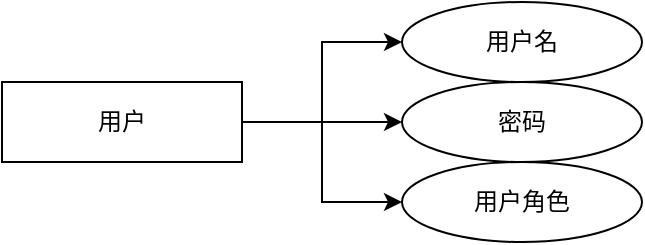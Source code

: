 <mxfile version="13.3.1" type="device"><diagram id="90kpJnputP8Y1Mm1ZpzZ" name="第 1 页"><mxGraphModel dx="1426" dy="875" grid="1" gridSize="10" guides="1" tooltips="1" connect="1" arrows="1" fold="1" page="1" pageScale="1" pageWidth="827" pageHeight="1169" math="0" shadow="0"><root><mxCell id="0"/><mxCell id="1" parent="0"/><mxCell id="opub9gQHOUpn-drXG0sh-2" style="edgeStyle=orthogonalEdgeStyle;rounded=0;orthogonalLoop=1;jettySize=auto;html=1;exitX=1;exitY=0.5;exitDx=0;exitDy=0;entryX=0;entryY=0.5;entryDx=0;entryDy=0;" edge="1" parent="1" source="opub9gQHOUpn-drXG0sh-8" target="opub9gQHOUpn-drXG0sh-9"><mxGeometry relative="1" as="geometry"/></mxCell><mxCell id="opub9gQHOUpn-drXG0sh-3" style="edgeStyle=orthogonalEdgeStyle;rounded=0;orthogonalLoop=1;jettySize=auto;html=1;exitX=1;exitY=0.5;exitDx=0;exitDy=0;entryX=0;entryY=0.5;entryDx=0;entryDy=0;" edge="1" parent="1" source="opub9gQHOUpn-drXG0sh-8" target="opub9gQHOUpn-drXG0sh-10"><mxGeometry relative="1" as="geometry"/></mxCell><mxCell id="opub9gQHOUpn-drXG0sh-4" style="edgeStyle=orthogonalEdgeStyle;rounded=0;orthogonalLoop=1;jettySize=auto;html=1;exitX=1;exitY=0.5;exitDx=0;exitDy=0;entryX=0;entryY=0.5;entryDx=0;entryDy=0;" edge="1" parent="1" source="opub9gQHOUpn-drXG0sh-8" target="opub9gQHOUpn-drXG0sh-11"><mxGeometry relative="1" as="geometry"/></mxCell><mxCell id="opub9gQHOUpn-drXG0sh-8" value="用户" style="rounded=0;whiteSpace=wrap;html=1;" vertex="1" parent="1"><mxGeometry x="80" y="640" width="120" height="40" as="geometry"/></mxCell><mxCell id="opub9gQHOUpn-drXG0sh-9" value="用户名" style="ellipse;whiteSpace=wrap;html=1;" vertex="1" parent="1"><mxGeometry x="280" y="600" width="120" height="40" as="geometry"/></mxCell><mxCell id="opub9gQHOUpn-drXG0sh-10" value="密码" style="ellipse;whiteSpace=wrap;html=1;" vertex="1" parent="1"><mxGeometry x="280" y="640" width="120" height="40" as="geometry"/></mxCell><mxCell id="opub9gQHOUpn-drXG0sh-11" value="用户角色" style="ellipse;whiteSpace=wrap;html=1;" vertex="1" parent="1"><mxGeometry x="280" y="680" width="120" height="40" as="geometry"/></mxCell></root></mxGraphModel></diagram></mxfile>